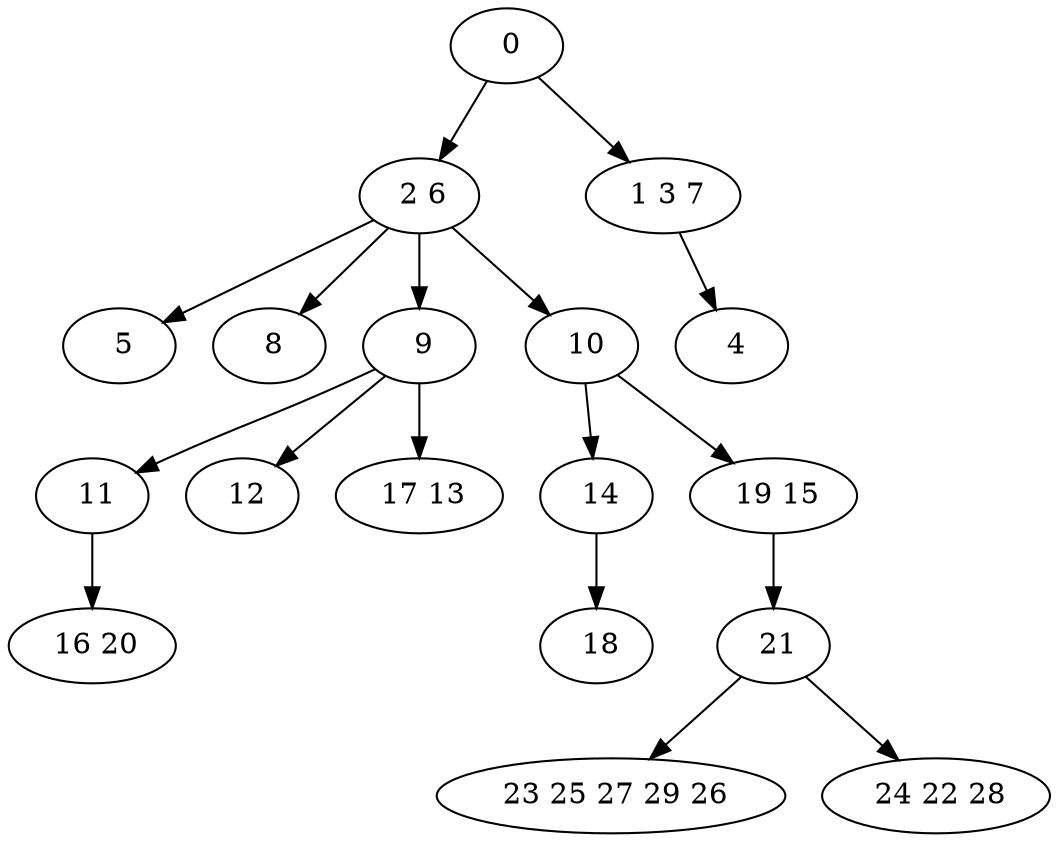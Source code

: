 digraph mytree {
" 0" -> " 2 6";
" 0" -> " 1 3 7";
" 2 6" -> " 5";
" 2 6" -> " 8";
" 2 6" -> " 9";
" 2 6" -> " 10";
" 1 3 7" -> " 4";
" 4";
" 11" -> " 16 20";
" 5";
" 8";
" 9" -> " 11";
" 9" -> " 12";
" 9" -> " 17 13";
" 10" -> " 14";
" 10" -> " 19 15";
" 12";
" 14" -> " 18";
" 19 15" -> " 21";
" 16 20";
" 18";
" 17 13";
" 21" -> " 23 25 27 29 26";
" 21" -> " 24 22 28";
" 23 25 27 29 26";
" 24 22 28";
}

